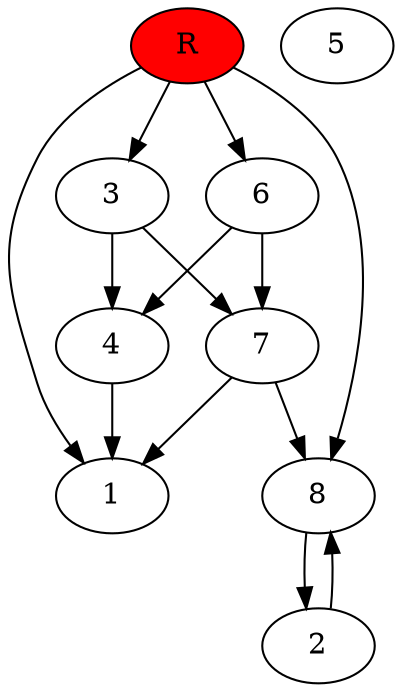 digraph prb9219 {
	1
	2
	3
	4
	5
	6
	7
	8
	R [fillcolor="#ff0000" style=filled]
	2 -> 8
	3 -> 4
	3 -> 7
	4 -> 1
	6 -> 4
	6 -> 7
	7 -> 1
	7 -> 8
	8 -> 2
	R -> 1
	R -> 3
	R -> 6
	R -> 8
}
